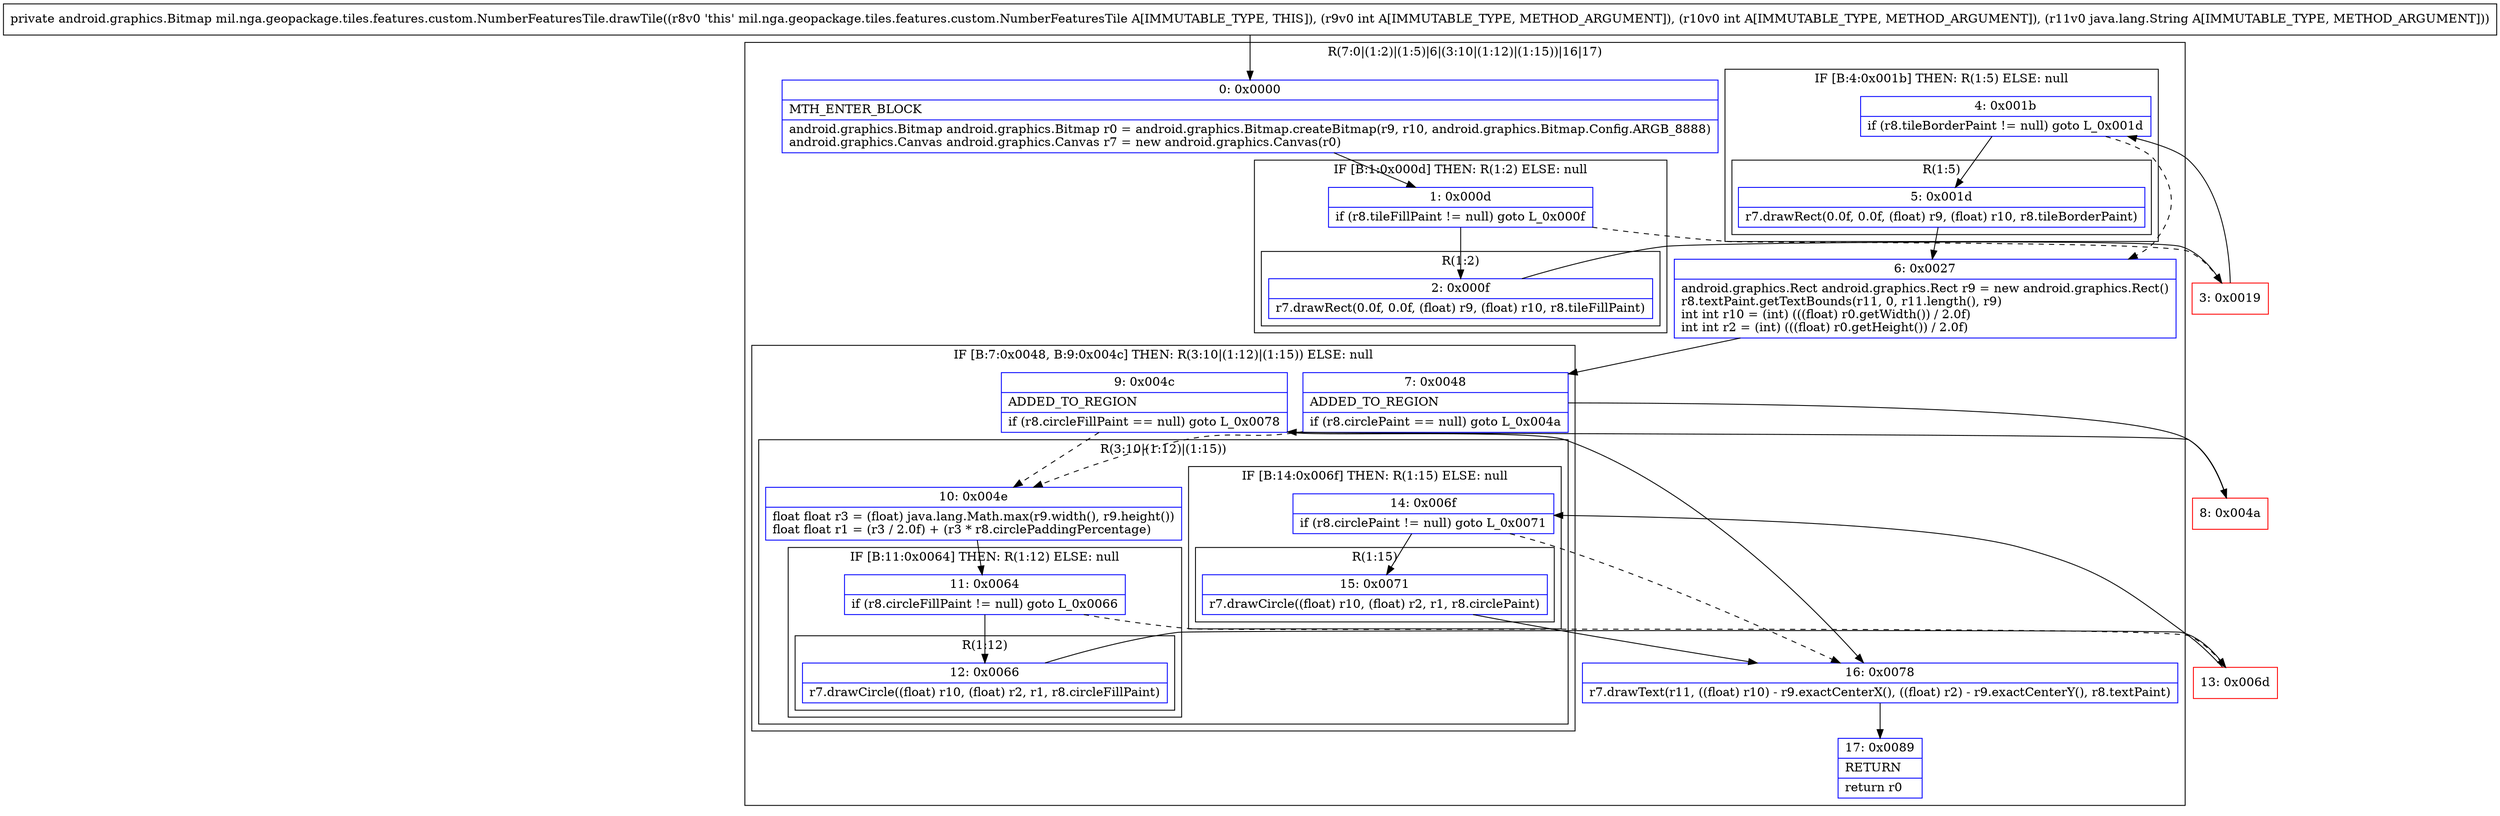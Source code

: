 digraph "CFG formil.nga.geopackage.tiles.features.custom.NumberFeaturesTile.drawTile(IILjava\/lang\/String;)Landroid\/graphics\/Bitmap;" {
subgraph cluster_Region_450338640 {
label = "R(7:0|(1:2)|(1:5)|6|(3:10|(1:12)|(1:15))|16|17)";
node [shape=record,color=blue];
Node_0 [shape=record,label="{0\:\ 0x0000|MTH_ENTER_BLOCK\l|android.graphics.Bitmap android.graphics.Bitmap r0 = android.graphics.Bitmap.createBitmap(r9, r10, android.graphics.Bitmap.Config.ARGB_8888)\landroid.graphics.Canvas android.graphics.Canvas r7 = new android.graphics.Canvas(r0)\l}"];
subgraph cluster_IfRegion_797706222 {
label = "IF [B:1:0x000d] THEN: R(1:2) ELSE: null";
node [shape=record,color=blue];
Node_1 [shape=record,label="{1\:\ 0x000d|if (r8.tileFillPaint != null) goto L_0x000f\l}"];
subgraph cluster_Region_907139949 {
label = "R(1:2)";
node [shape=record,color=blue];
Node_2 [shape=record,label="{2\:\ 0x000f|r7.drawRect(0.0f, 0.0f, (float) r9, (float) r10, r8.tileFillPaint)\l}"];
}
}
subgraph cluster_IfRegion_1413783460 {
label = "IF [B:4:0x001b] THEN: R(1:5) ELSE: null";
node [shape=record,color=blue];
Node_4 [shape=record,label="{4\:\ 0x001b|if (r8.tileBorderPaint != null) goto L_0x001d\l}"];
subgraph cluster_Region_1579714163 {
label = "R(1:5)";
node [shape=record,color=blue];
Node_5 [shape=record,label="{5\:\ 0x001d|r7.drawRect(0.0f, 0.0f, (float) r9, (float) r10, r8.tileBorderPaint)\l}"];
}
}
Node_6 [shape=record,label="{6\:\ 0x0027|android.graphics.Rect android.graphics.Rect r9 = new android.graphics.Rect()\lr8.textPaint.getTextBounds(r11, 0, r11.length(), r9)\lint int r10 = (int) (((float) r0.getWidth()) \/ 2.0f)\lint int r2 = (int) (((float) r0.getHeight()) \/ 2.0f)\l}"];
subgraph cluster_IfRegion_1294797433 {
label = "IF [B:7:0x0048, B:9:0x004c] THEN: R(3:10|(1:12)|(1:15)) ELSE: null";
node [shape=record,color=blue];
Node_7 [shape=record,label="{7\:\ 0x0048|ADDED_TO_REGION\l|if (r8.circlePaint == null) goto L_0x004a\l}"];
Node_9 [shape=record,label="{9\:\ 0x004c|ADDED_TO_REGION\l|if (r8.circleFillPaint == null) goto L_0x0078\l}"];
subgraph cluster_Region_1152050803 {
label = "R(3:10|(1:12)|(1:15))";
node [shape=record,color=blue];
Node_10 [shape=record,label="{10\:\ 0x004e|float float r3 = (float) java.lang.Math.max(r9.width(), r9.height())\lfloat float r1 = (r3 \/ 2.0f) + (r3 * r8.circlePaddingPercentage)\l}"];
subgraph cluster_IfRegion_141839538 {
label = "IF [B:11:0x0064] THEN: R(1:12) ELSE: null";
node [shape=record,color=blue];
Node_11 [shape=record,label="{11\:\ 0x0064|if (r8.circleFillPaint != null) goto L_0x0066\l}"];
subgraph cluster_Region_1523820835 {
label = "R(1:12)";
node [shape=record,color=blue];
Node_12 [shape=record,label="{12\:\ 0x0066|r7.drawCircle((float) r10, (float) r2, r1, r8.circleFillPaint)\l}"];
}
}
subgraph cluster_IfRegion_1200130341 {
label = "IF [B:14:0x006f] THEN: R(1:15) ELSE: null";
node [shape=record,color=blue];
Node_14 [shape=record,label="{14\:\ 0x006f|if (r8.circlePaint != null) goto L_0x0071\l}"];
subgraph cluster_Region_2094563382 {
label = "R(1:15)";
node [shape=record,color=blue];
Node_15 [shape=record,label="{15\:\ 0x0071|r7.drawCircle((float) r10, (float) r2, r1, r8.circlePaint)\l}"];
}
}
}
}
Node_16 [shape=record,label="{16\:\ 0x0078|r7.drawText(r11, ((float) r10) \- r9.exactCenterX(), ((float) r2) \- r9.exactCenterY(), r8.textPaint)\l}"];
Node_17 [shape=record,label="{17\:\ 0x0089|RETURN\l|return r0\l}"];
}
Node_3 [shape=record,color=red,label="{3\:\ 0x0019}"];
Node_8 [shape=record,color=red,label="{8\:\ 0x004a}"];
Node_13 [shape=record,color=red,label="{13\:\ 0x006d}"];
MethodNode[shape=record,label="{private android.graphics.Bitmap mil.nga.geopackage.tiles.features.custom.NumberFeaturesTile.drawTile((r8v0 'this' mil.nga.geopackage.tiles.features.custom.NumberFeaturesTile A[IMMUTABLE_TYPE, THIS]), (r9v0 int A[IMMUTABLE_TYPE, METHOD_ARGUMENT]), (r10v0 int A[IMMUTABLE_TYPE, METHOD_ARGUMENT]), (r11v0 java.lang.String A[IMMUTABLE_TYPE, METHOD_ARGUMENT])) }"];
MethodNode -> Node_0;
Node_0 -> Node_1;
Node_1 -> Node_2;
Node_1 -> Node_3[style=dashed];
Node_2 -> Node_3;
Node_4 -> Node_5;
Node_4 -> Node_6[style=dashed];
Node_5 -> Node_6;
Node_6 -> Node_7;
Node_7 -> Node_8;
Node_7 -> Node_10[style=dashed];
Node_9 -> Node_10[style=dashed];
Node_9 -> Node_16;
Node_10 -> Node_11;
Node_11 -> Node_12;
Node_11 -> Node_13[style=dashed];
Node_12 -> Node_13;
Node_14 -> Node_15;
Node_14 -> Node_16[style=dashed];
Node_15 -> Node_16;
Node_16 -> Node_17;
Node_3 -> Node_4;
Node_8 -> Node_9;
Node_13 -> Node_14;
}

